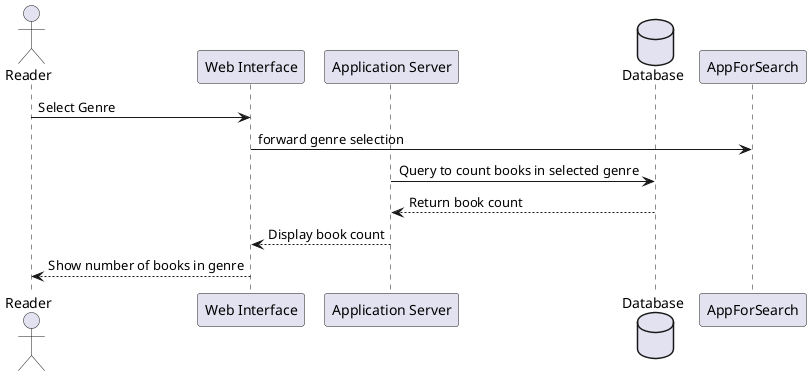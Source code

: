 @startuml
actor Reader
participant "Web Interface" as Web
participant "Application Server" as AppServer
database "Database" as DB

Reader -> Web : Select Genre
Web -> AppForSearch : forward genre selection
AppServer -> DB : Query to count books in selected genre
DB --> AppServer : Return book count
AppServer --> Web : Display book count
Web --> Reader : Show number of books in genre

@enduml